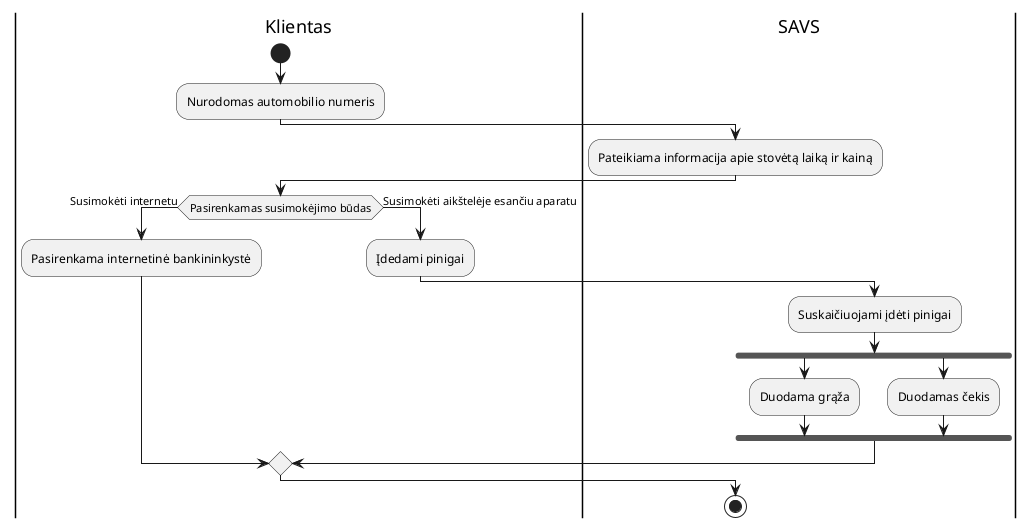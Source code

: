 @startuml

|Klientas|
start
:Nurodomas automobilio numeris;
|SAVS|
:Pateikiama informacija apie stovėtą laiką ir kainą;
|Klientas|
if (Pasirenkamas susimokėjimo būdas) then (Susimokėti internetu)
:Pasirenkama internetinė bankininkystė;
else (Susimokėti aikštelėje esančiu aparatu)
:Įdedami pinigai;
|SAVS|
:Suskaičiuojami įdėti pinigai;
fork
:Duodama grąža;
fork again
:Duodamas čekis;
end fork
endif
stop

@enduml